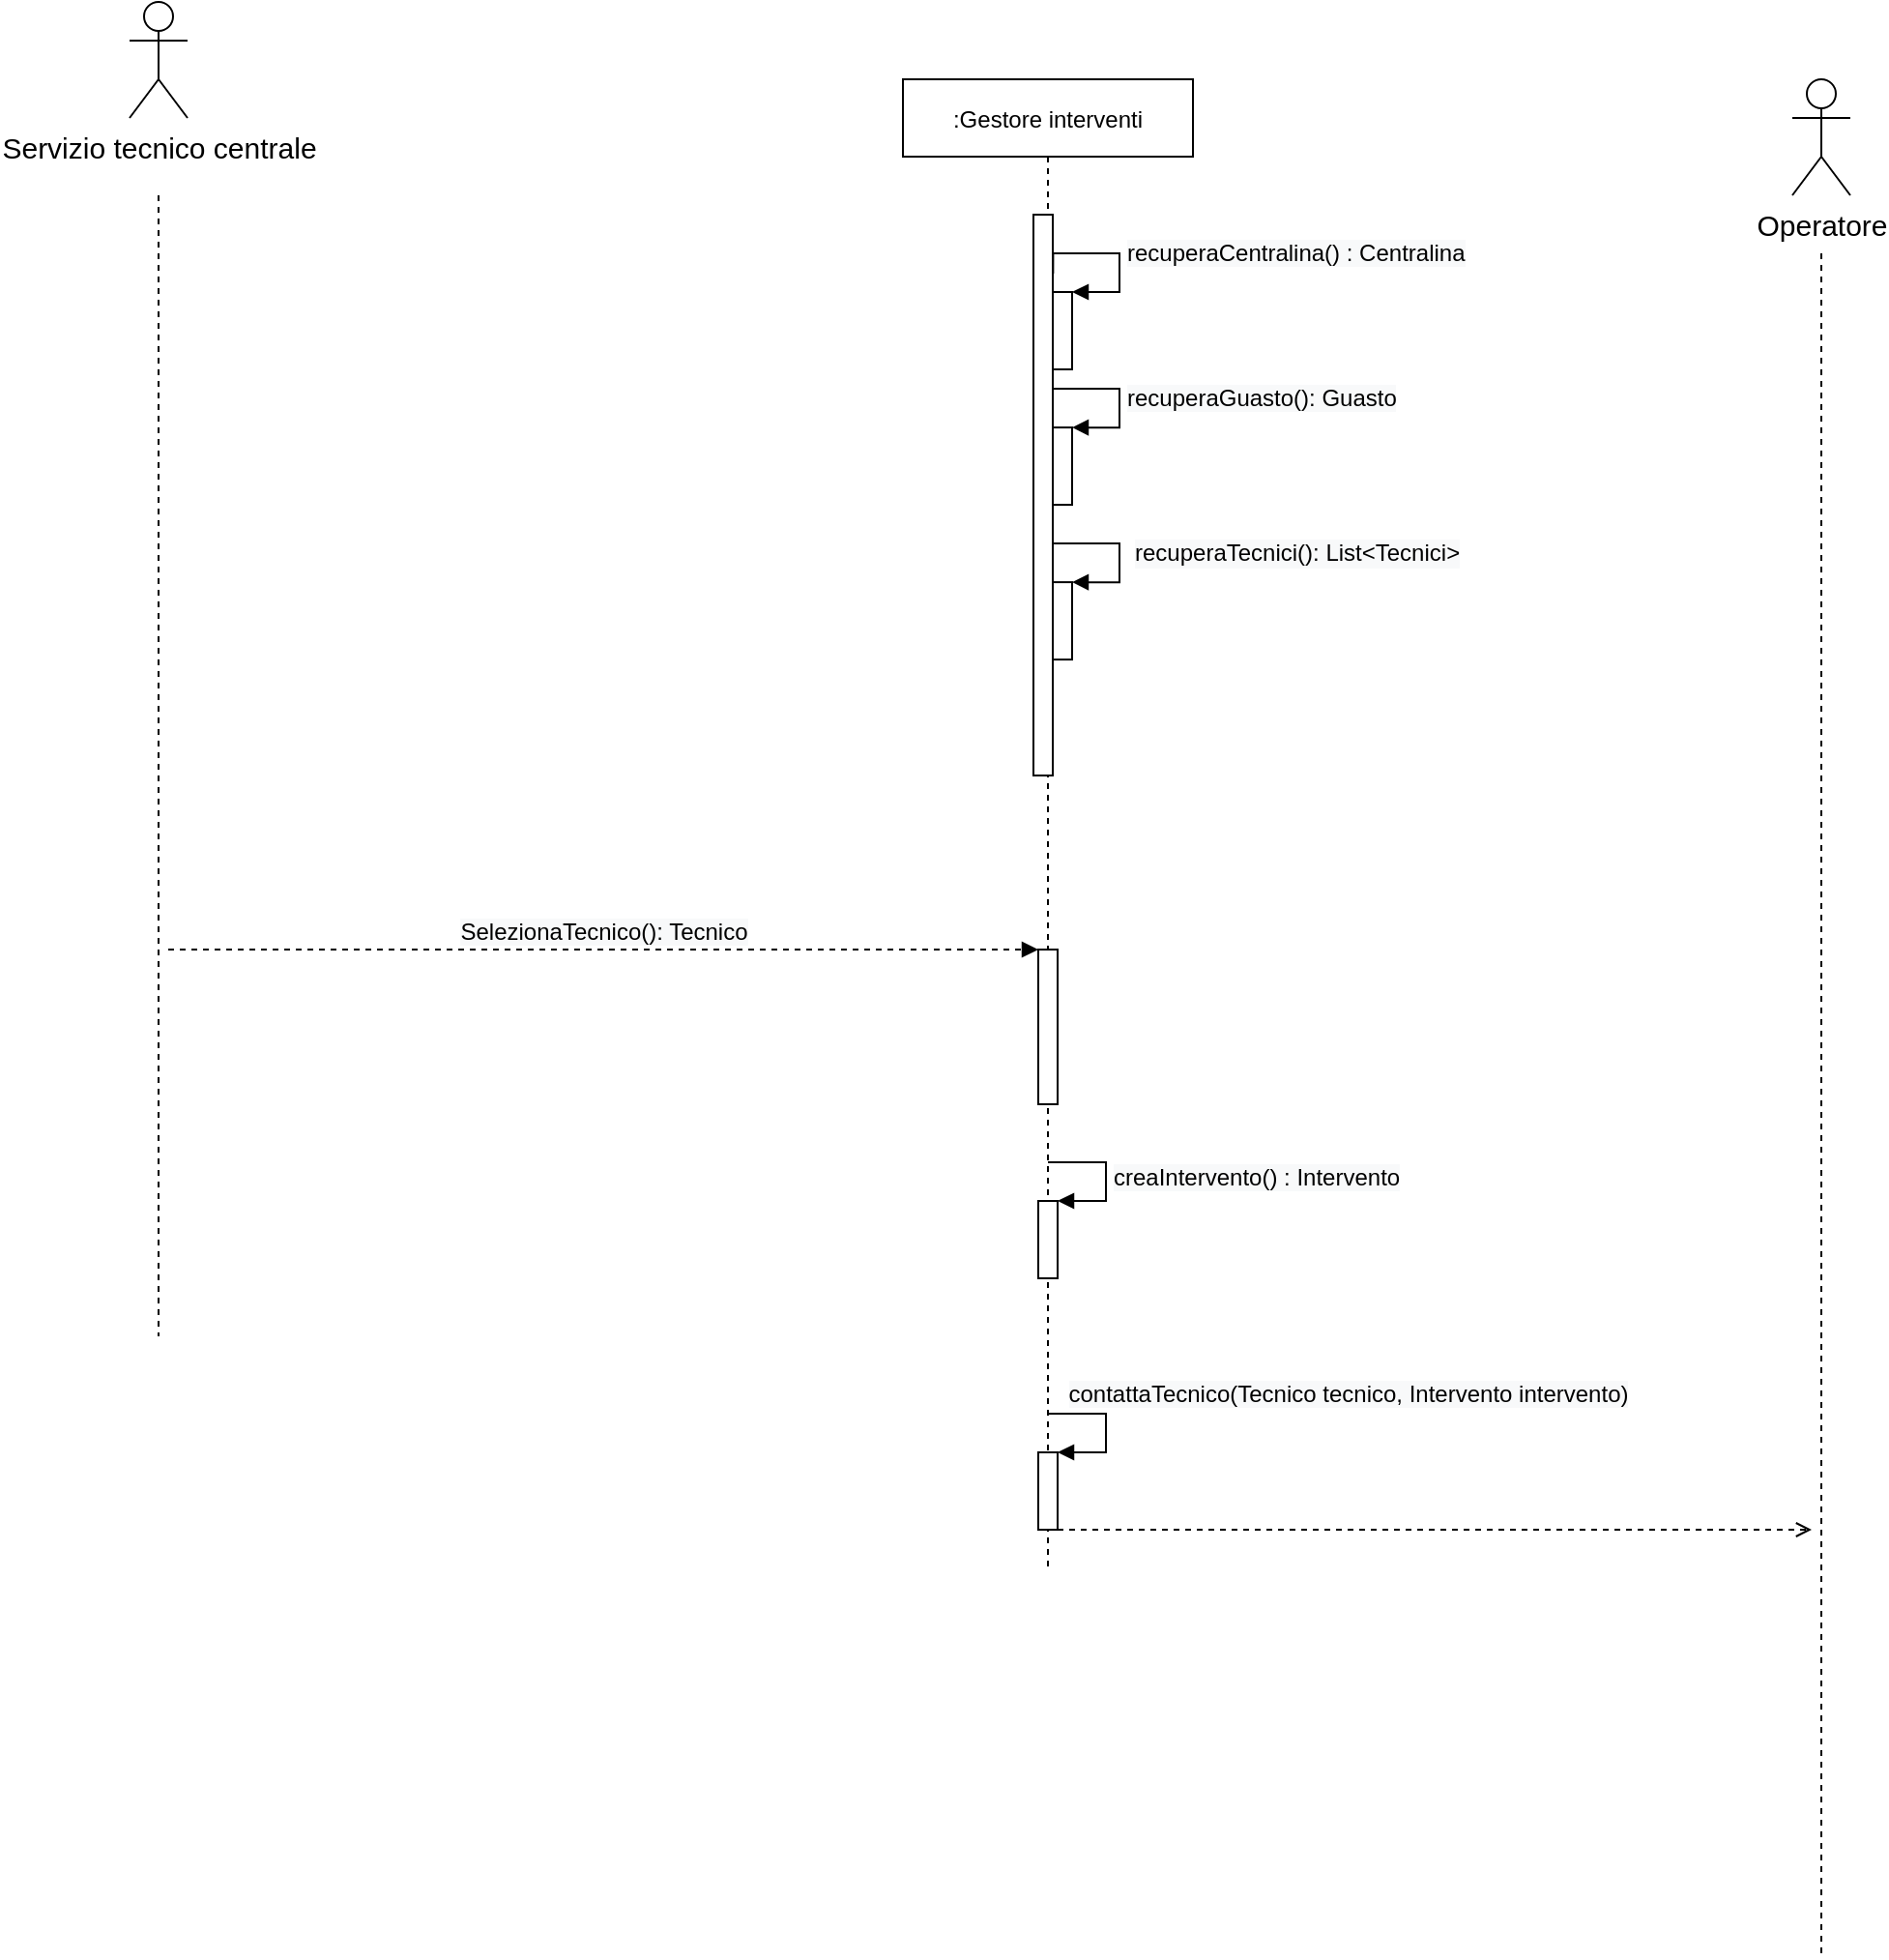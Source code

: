 <mxfile version="20.3.0" type="device"><diagram id="kgpKYQtTHZ0yAKxKKP6v" name="Page-1"><mxGraphModel dx="3489" dy="1236" grid="1" gridSize="10" guides="1" tooltips="1" connect="1" arrows="1" fold="1" page="1" pageScale="1" pageWidth="850" pageHeight="1100" math="0" shadow="0"><root><mxCell id="0"/><mxCell id="1" parent="0"/><mxCell id="3nuBFxr9cyL0pnOWT2aG-1" value=":Gestore interventi" style="shape=umlLifeline;perimeter=lifelinePerimeter;container=1;collapsible=0;recursiveResize=0;rounded=0;shadow=0;strokeWidth=1;" parent="1" vertex="1"><mxGeometry x="-1220" y="60" width="150" height="770" as="geometry"/></mxCell><mxCell id="3nuBFxr9cyL0pnOWT2aG-2" value="" style="points=[];perimeter=orthogonalPerimeter;rounded=0;shadow=0;strokeWidth=1;" parent="3nuBFxr9cyL0pnOWT2aG-1" vertex="1"><mxGeometry x="67.5" y="70" width="10" height="290" as="geometry"/></mxCell><mxCell id="z1MvgYSbbvqgypY_nIzC-1" value="" style="html=1;points=[];perimeter=orthogonalPerimeter;" vertex="1" parent="3nuBFxr9cyL0pnOWT2aG-1"><mxGeometry x="77.5" y="110" width="10" height="40" as="geometry"/></mxCell><mxCell id="z1MvgYSbbvqgypY_nIzC-2" value="&lt;span style=&quot;font-size: 12px; background-color: rgb(248, 249, 250);&quot;&gt;recuperaCentralina() : Centralina&lt;/span&gt;" style="edgeStyle=orthogonalEdgeStyle;html=1;align=left;spacingLeft=2;endArrow=block;rounded=0;entryX=1;entryY=0;exitX=1.017;exitY=0.105;exitDx=0;exitDy=0;exitPerimeter=0;" edge="1" target="z1MvgYSbbvqgypY_nIzC-1" parent="3nuBFxr9cyL0pnOWT2aG-1" source="3nuBFxr9cyL0pnOWT2aG-2"><mxGeometry relative="1" as="geometry"><mxPoint x="80" y="90" as="sourcePoint"/><Array as="points"><mxPoint x="112" y="90"/><mxPoint x="112" y="110"/></Array></mxGeometry></mxCell><mxCell id="z1MvgYSbbvqgypY_nIzC-3" value="" style="html=1;points=[];perimeter=orthogonalPerimeter;" vertex="1" parent="3nuBFxr9cyL0pnOWT2aG-1"><mxGeometry x="77.5" y="180.05" width="10" height="40" as="geometry"/></mxCell><mxCell id="z1MvgYSbbvqgypY_nIzC-4" value="&lt;span style=&quot;font-size: 12px; background-color: rgb(248, 249, 250);&quot;&gt;recuperaGuasto(): Guasto&lt;/span&gt;" style="edgeStyle=orthogonalEdgeStyle;html=1;align=left;spacingLeft=2;endArrow=block;rounded=0;entryX=1;entryY=0;exitX=1.017;exitY=0.105;exitDx=0;exitDy=0;exitPerimeter=0;" edge="1" parent="3nuBFxr9cyL0pnOWT2aG-1" target="z1MvgYSbbvqgypY_nIzC-3"><mxGeometry relative="1" as="geometry"><mxPoint x="77.67" y="160.0" as="sourcePoint"/><Array as="points"><mxPoint x="112" y="160.05"/><mxPoint x="112" y="180.05"/></Array></mxGeometry></mxCell><mxCell id="z1MvgYSbbvqgypY_nIzC-5" value="" style="html=1;points=[];perimeter=orthogonalPerimeter;" vertex="1" parent="3nuBFxr9cyL0pnOWT2aG-1"><mxGeometry x="77.5" y="260.05" width="10" height="40" as="geometry"/></mxCell><mxCell id="z1MvgYSbbvqgypY_nIzC-6" value="&lt;p style=&quot;font-size: 12px; background-color: rgb(248, 249, 250); margin: 0px 0px 0px 4px;&quot;&gt;recuperaTecnici(): List&amp;lt;Tecnici&amp;gt;&lt;/p&gt;" style="edgeStyle=orthogonalEdgeStyle;html=1;align=left;spacingLeft=2;endArrow=block;rounded=0;entryX=1;entryY=0;exitX=1.017;exitY=0.105;exitDx=0;exitDy=0;exitPerimeter=0;" edge="1" parent="3nuBFxr9cyL0pnOWT2aG-1" target="z1MvgYSbbvqgypY_nIzC-5"><mxGeometry relative="1" as="geometry"><mxPoint x="77.67" y="240" as="sourcePoint"/><Array as="points"><mxPoint x="112" y="240.05"/><mxPoint x="112" y="260.05"/></Array></mxGeometry></mxCell><mxCell id="z1MvgYSbbvqgypY_nIzC-10" value="" style="html=1;points=[];perimeter=orthogonalPerimeter;" vertex="1" parent="3nuBFxr9cyL0pnOWT2aG-1"><mxGeometry x="70" y="450" width="10" height="80" as="geometry"/></mxCell><mxCell id="z1MvgYSbbvqgypY_nIzC-13" value="&lt;span style=&quot;font-size: 12px; text-align: left; background-color: rgb(248, 249, 250);&quot;&gt;SelezionaTecnico(): Tecnico&lt;/span&gt;" style="html=1;verticalAlign=bottom;endArrow=block;entryX=0;entryY=0;rounded=0;dashed=1;" edge="1" parent="3nuBFxr9cyL0pnOWT2aG-1" target="z1MvgYSbbvqgypY_nIzC-10"><mxGeometry relative="1" as="geometry"><mxPoint x="-380" y="450" as="sourcePoint"/><mxPoint x="490" y="540" as="targetPoint"/></mxGeometry></mxCell><mxCell id="z1MvgYSbbvqgypY_nIzC-19" value="" style="html=1;points=[];perimeter=orthogonalPerimeter;" vertex="1" parent="3nuBFxr9cyL0pnOWT2aG-1"><mxGeometry x="70" y="710" width="10" height="40" as="geometry"/></mxCell><mxCell id="z1MvgYSbbvqgypY_nIzC-20" value="&lt;span style=&quot;color: rgba(0, 0, 0, 0); font-family: monospace; font-size: 0px; background-color: rgb(248, 249, 250);&quot;&gt;%3CmxGraphModel%3E%3Croot%3E%3CmxCell%20id%3D%220%22%2F%3E%3CmxCell%20id%3D%221%22%20parent%3D%220%22%2F%3E%3CmxCell%20id%3D%222%22%20value%3D%22Operatore%22%20style%3D%22shape%3DumlActor%3BverticalLabelPosition%3Dbottom%3BverticalAlign%3Dtop%3Bhtml%3D1%3BoutlineConnect%3D0%3BstrokeColor%3D%23000000%3BfontSize%3D15%3BfillColor%3D%23FFFFFF%3B%22%20vertex%3D%221%22%20parent%3D%221%22%3E%3CmxGeometry%20x%3D%221300%22%20y%3D%2265%22%20width%3D%2230%22%20height%3D%2260%22%20as%3D%22geometry%22%2F%3E%3C%2FmxCell%3E%3C%2Froot%3E%3C%2FmxGraphModel%3E&lt;/span&gt;" style="edgeStyle=orthogonalEdgeStyle;html=1;align=left;spacingLeft=2;endArrow=block;rounded=0;entryX=1;entryY=0;" edge="1" target="z1MvgYSbbvqgypY_nIzC-19" parent="3nuBFxr9cyL0pnOWT2aG-1"><mxGeometry relative="1" as="geometry"><mxPoint x="75" y="690" as="sourcePoint"/><Array as="points"><mxPoint x="105" y="690"/></Array></mxGeometry></mxCell><mxCell id="z1MvgYSbbvqgypY_nIzC-21" value="&lt;span style=&quot;font-size: 12px; text-align: left; background-color: rgb(248, 249, 250);&quot;&gt;contattaTecnico(Tecnico tecnico, Intervento intervento)&lt;/span&gt;" style="edgeLabel;html=1;align=center;verticalAlign=middle;resizable=0;points=[];" vertex="1" connectable="0" parent="z1MvgYSbbvqgypY_nIzC-20"><mxGeometry x="-0.401" y="1" relative="1" as="geometry"><mxPoint x="132" y="-9" as="offset"/></mxGeometry></mxCell><mxCell id="z1MvgYSbbvqgypY_nIzC-9" style="edgeStyle=orthogonalEdgeStyle;rounded=0;orthogonalLoop=1;jettySize=auto;html=1;endArrow=none;endFill=0;dashed=1;" edge="1" parent="1"><mxGeometry relative="1" as="geometry"><mxPoint x="-1605" y="120" as="sourcePoint"/><mxPoint x="-1605" y="710" as="targetPoint"/></mxGeometry></mxCell><mxCell id="z1MvgYSbbvqgypY_nIzC-7" value="Servizio tecnico centrale" style="shape=umlActor;verticalLabelPosition=bottom;verticalAlign=top;html=1;outlineConnect=0;strokeColor=#000000;fontSize=15;fillColor=#FFFFFF;" vertex="1" parent="1"><mxGeometry x="-1620" y="20" width="30" height="60" as="geometry"/></mxCell><mxCell id="z1MvgYSbbvqgypY_nIzC-14" value="" style="html=1;points=[];perimeter=orthogonalPerimeter;" vertex="1" parent="1"><mxGeometry x="-1150" y="640" width="10" height="40" as="geometry"/></mxCell><mxCell id="z1MvgYSbbvqgypY_nIzC-15" value="&lt;span style=&quot;font-size: 12px; background-color: rgb(248, 249, 250);&quot;&gt;creaIntervento() : Intervento&lt;/span&gt;" style="edgeStyle=orthogonalEdgeStyle;html=1;align=left;spacingLeft=2;endArrow=block;rounded=0;entryX=1;entryY=0;" edge="1" target="z1MvgYSbbvqgypY_nIzC-14" parent="1"><mxGeometry relative="1" as="geometry"><mxPoint x="-1145" y="620" as="sourcePoint"/><Array as="points"><mxPoint x="-1115" y="620"/></Array></mxGeometry></mxCell><mxCell id="z1MvgYSbbvqgypY_nIzC-18" style="edgeStyle=orthogonalEdgeStyle;rounded=0;orthogonalLoop=1;jettySize=auto;html=1;endArrow=none;endFill=0;dashed=1;" edge="1" parent="1"><mxGeometry relative="1" as="geometry"><mxPoint x="-745" y="150" as="sourcePoint"/><mxPoint x="-745" y="1030" as="targetPoint"/></mxGeometry></mxCell><mxCell id="z1MvgYSbbvqgypY_nIzC-16" value="Operatore" style="shape=umlActor;verticalLabelPosition=bottom;verticalAlign=top;html=1;outlineConnect=0;strokeColor=#000000;fontSize=15;fillColor=#FFFFFF;" vertex="1" parent="1"><mxGeometry x="-760" y="60" width="30" height="60" as="geometry"/></mxCell><mxCell id="z1MvgYSbbvqgypY_nIzC-22" style="edgeStyle=orthogonalEdgeStyle;rounded=0;orthogonalLoop=1;jettySize=auto;html=1;endArrow=open;endFill=0;dashed=1;" edge="1" parent="1" source="z1MvgYSbbvqgypY_nIzC-19"><mxGeometry relative="1" as="geometry"><mxPoint x="-750" y="810" as="targetPoint"/><Array as="points"><mxPoint x="-750" y="810"/></Array></mxGeometry></mxCell></root></mxGraphModel></diagram></mxfile>
